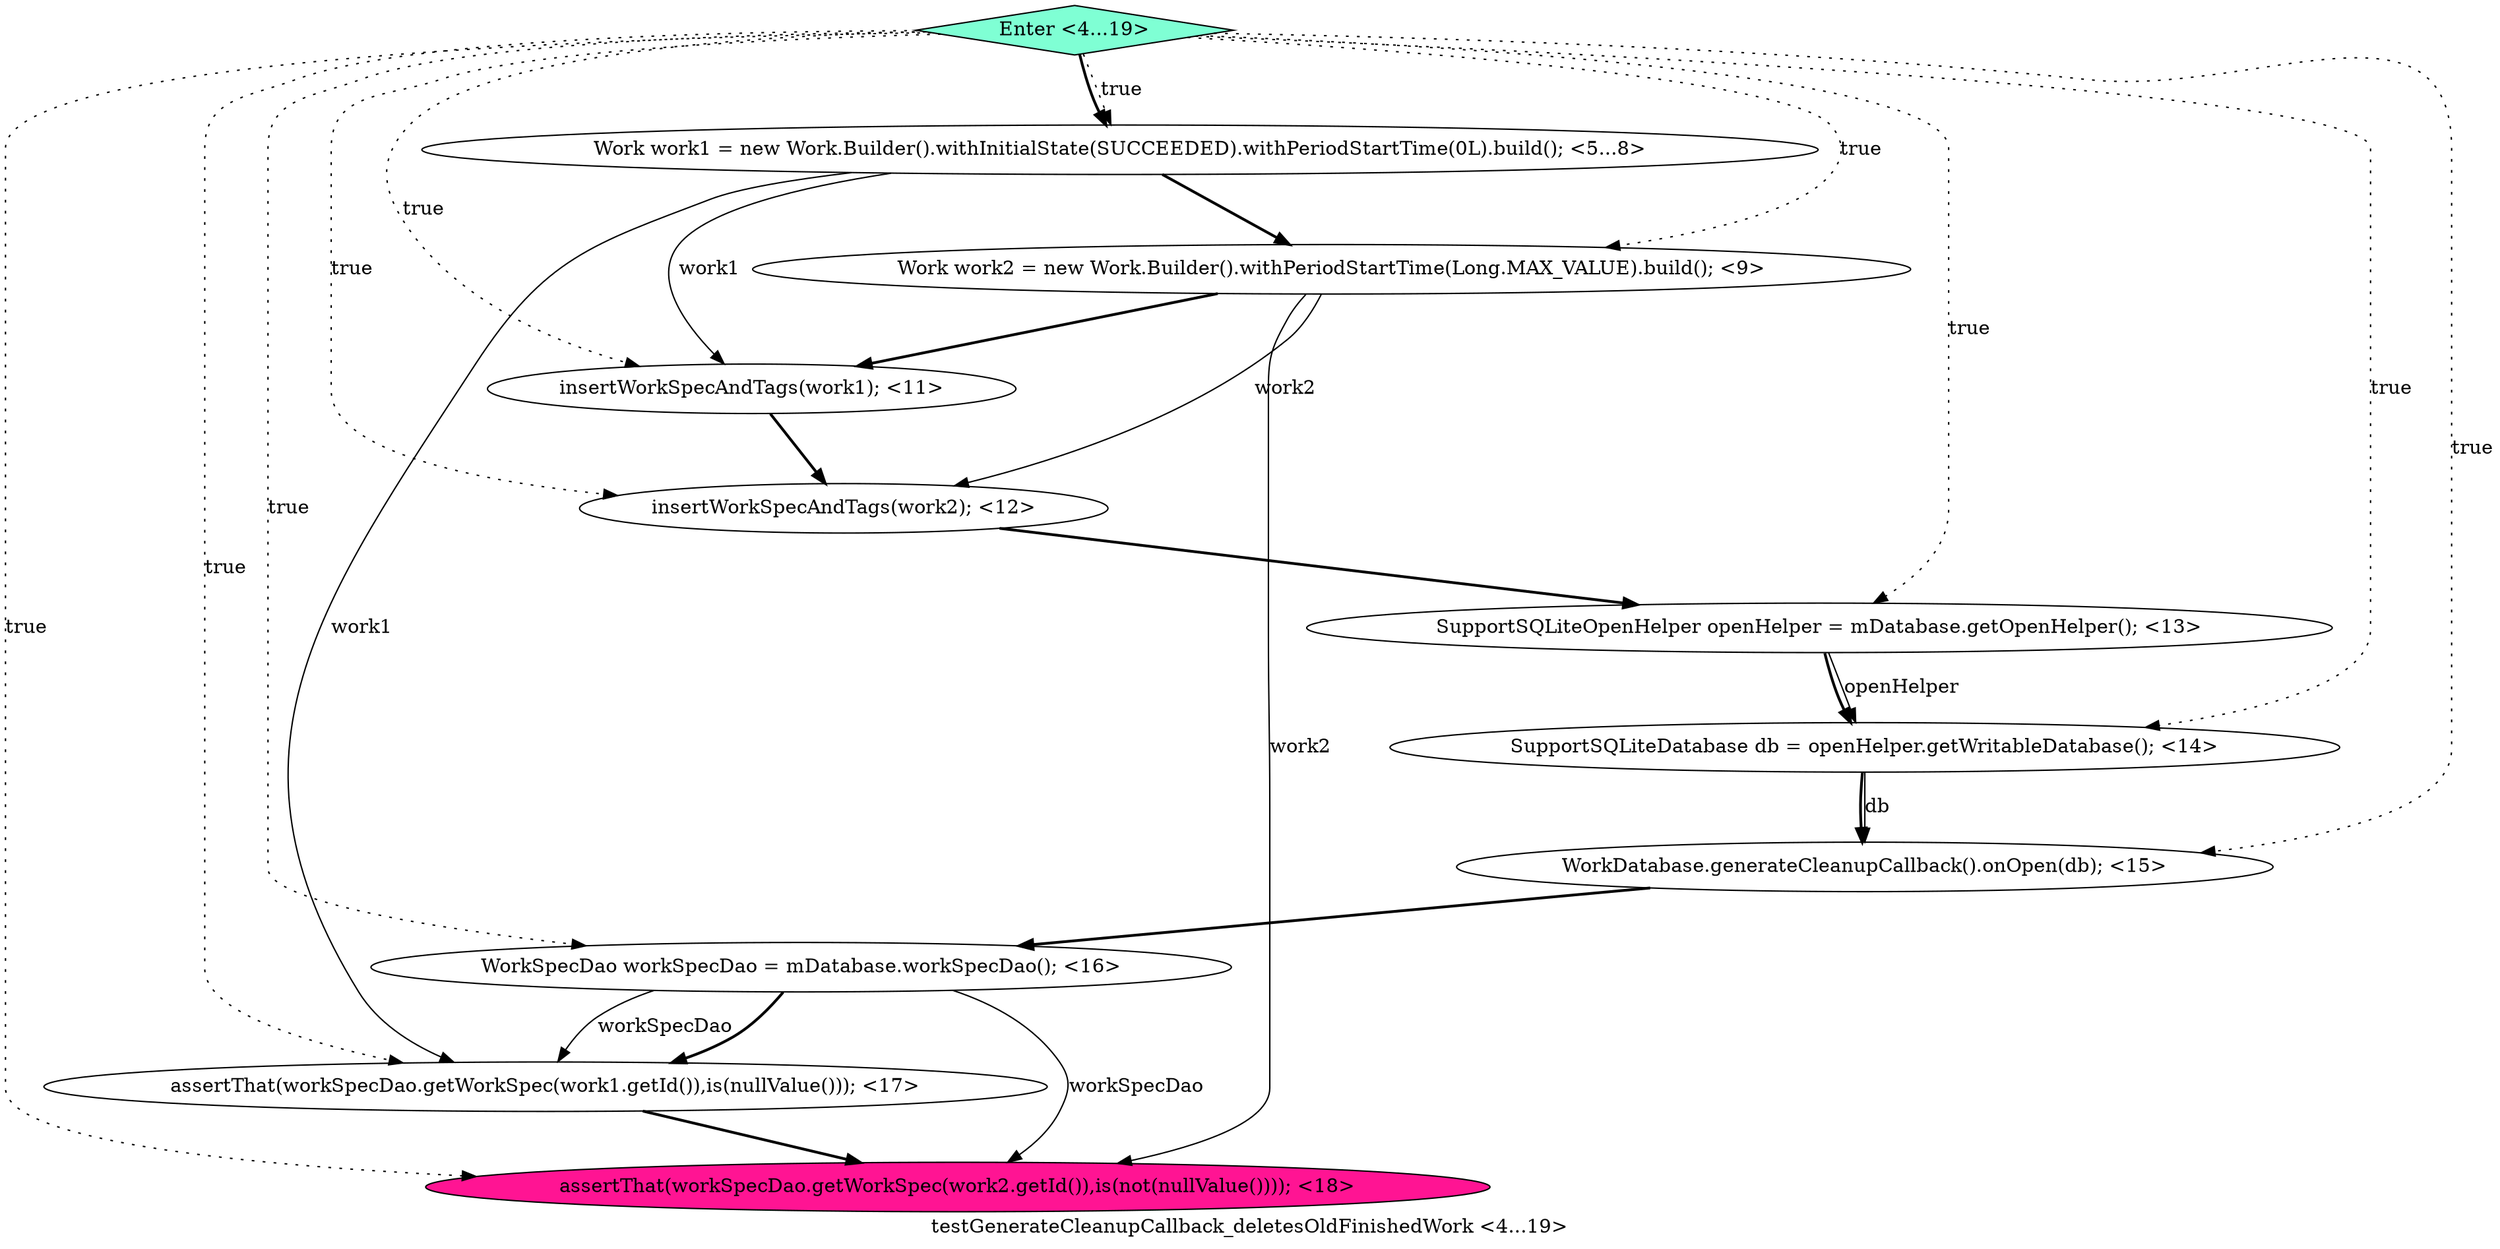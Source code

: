 digraph PDG {
label = "testGenerateCleanupCallback_deletesOldFinishedWork <4...19>";
0.5 [style = filled, label = "SupportSQLiteDatabase db = openHelper.getWritableDatabase(); <14>", fillcolor = white, shape = ellipse];
0.2 [style = filled, label = "insertWorkSpecAndTags(work1); <11>", fillcolor = white, shape = ellipse];
0.3 [style = filled, label = "insertWorkSpecAndTags(work2); <12>", fillcolor = white, shape = ellipse];
0.10 [style = filled, label = "Enter <4...19>", fillcolor = aquamarine, shape = diamond];
0.6 [style = filled, label = "WorkDatabase.generateCleanupCallback().onOpen(db); <15>", fillcolor = white, shape = ellipse];
0.9 [style = filled, label = "assertThat(workSpecDao.getWorkSpec(work2.getId()),is(not(nullValue()))); <18>", fillcolor = deeppink, shape = ellipse];
0.8 [style = filled, label = "assertThat(workSpecDao.getWorkSpec(work1.getId()),is(nullValue())); <17>", fillcolor = white, shape = ellipse];
0.7 [style = filled, label = "WorkSpecDao workSpecDao = mDatabase.workSpecDao(); <16>", fillcolor = white, shape = ellipse];
0.0 [style = filled, label = "Work work1 = new Work.Builder().withInitialState(SUCCEEDED).withPeriodStartTime(0L).build(); <5...8>", fillcolor = white, shape = ellipse];
0.1 [style = filled, label = "Work work2 = new Work.Builder().withPeriodStartTime(Long.MAX_VALUE).build(); <9>", fillcolor = white, shape = ellipse];
0.4 [style = filled, label = "SupportSQLiteOpenHelper openHelper = mDatabase.getOpenHelper(); <13>", fillcolor = white, shape = ellipse];
0.0 -> 0.1 [style = bold, label=""];
0.0 -> 0.2 [style = solid, label="work1"];
0.0 -> 0.8 [style = solid, label="work1"];
0.1 -> 0.2 [style = bold, label=""];
0.1 -> 0.3 [style = solid, label="work2"];
0.1 -> 0.9 [style = solid, label="work2"];
0.2 -> 0.3 [style = bold, label=""];
0.3 -> 0.4 [style = bold, label=""];
0.4 -> 0.5 [style = solid, label="openHelper"];
0.4 -> 0.5 [style = bold, label=""];
0.5 -> 0.6 [style = solid, label="db"];
0.5 -> 0.6 [style = bold, label=""];
0.6 -> 0.7 [style = bold, label=""];
0.7 -> 0.8 [style = solid, label="workSpecDao"];
0.7 -> 0.8 [style = bold, label=""];
0.7 -> 0.9 [style = solid, label="workSpecDao"];
0.8 -> 0.9 [style = bold, label=""];
0.10 -> 0.0 [style = dotted, label="true"];
0.10 -> 0.0 [style = bold, label=""];
0.10 -> 0.1 [style = dotted, label="true"];
0.10 -> 0.2 [style = dotted, label="true"];
0.10 -> 0.3 [style = dotted, label="true"];
0.10 -> 0.4 [style = dotted, label="true"];
0.10 -> 0.5 [style = dotted, label="true"];
0.10 -> 0.6 [style = dotted, label="true"];
0.10 -> 0.7 [style = dotted, label="true"];
0.10 -> 0.8 [style = dotted, label="true"];
0.10 -> 0.9 [style = dotted, label="true"];
}

